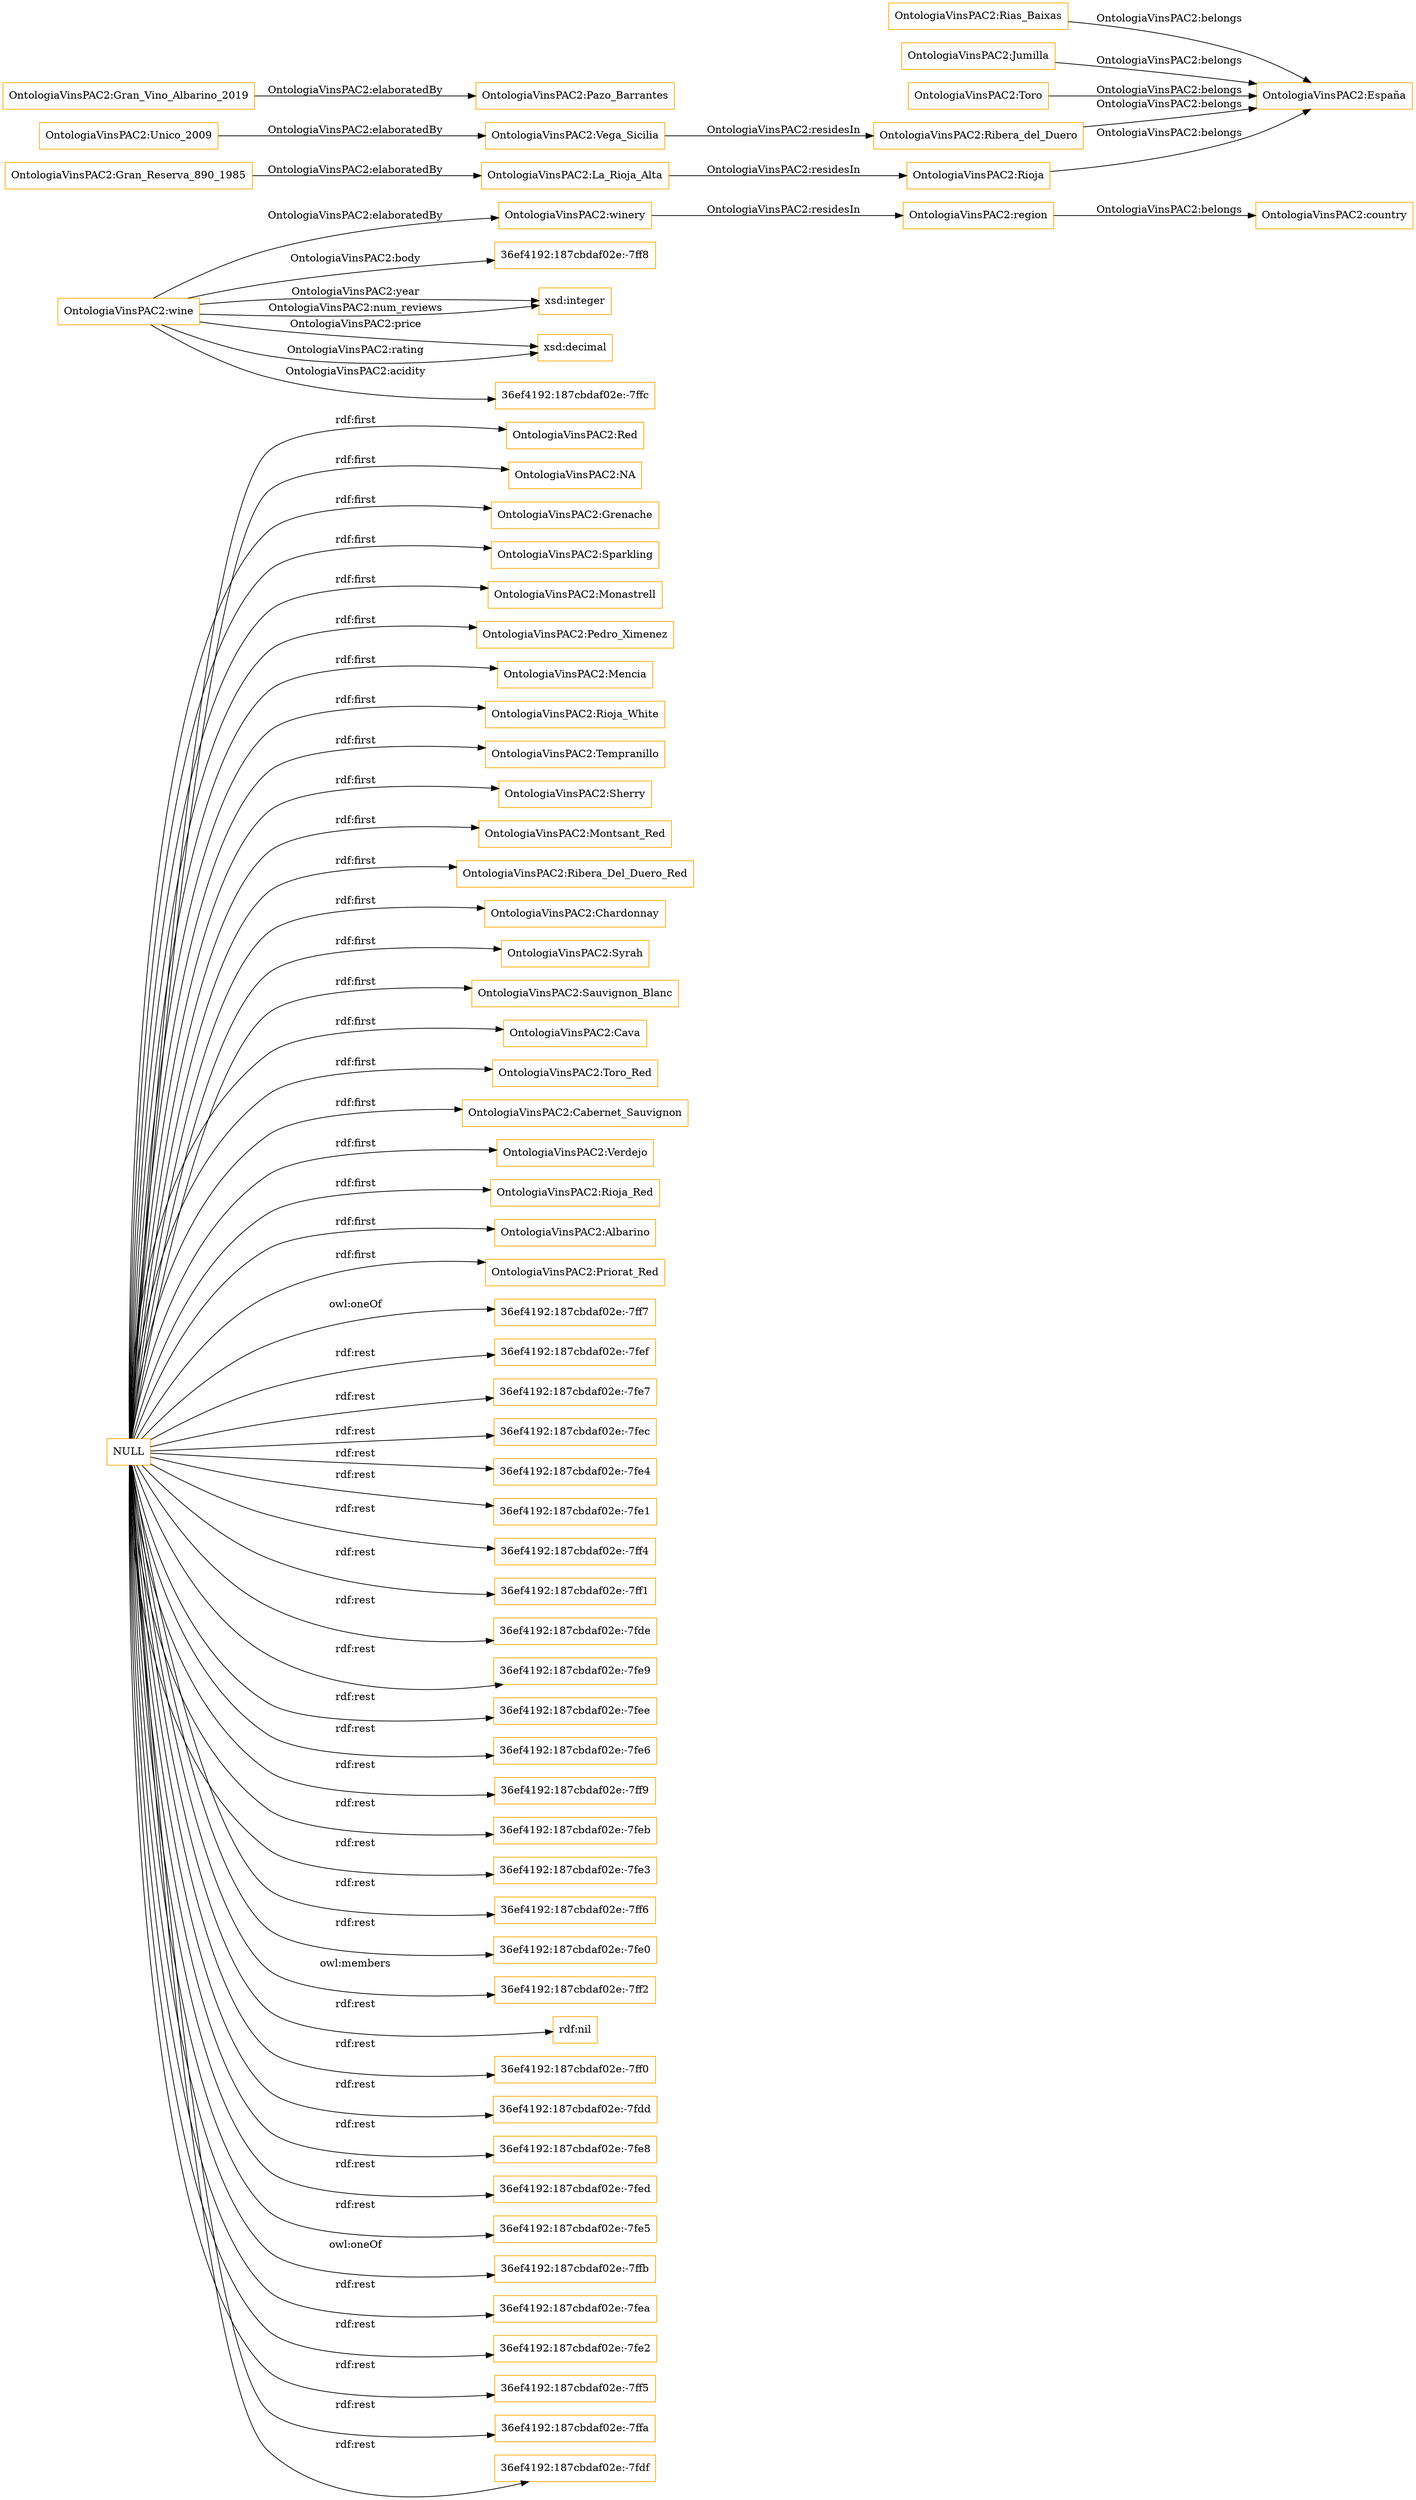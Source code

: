 digraph ar2dtool_diagram { 
rankdir=LR;
size="1501"
node [shape = rectangle, color="orange"]; "OntologiaVinsPAC2:Red" "OntologiaVinsPAC2:NA" "OntologiaVinsPAC2:Grenache" "OntologiaVinsPAC2:country" "OntologiaVinsPAC2:Sparkling" "OntologiaVinsPAC2:Monastrell" "OntologiaVinsPAC2:Pedro_Ximenez" "OntologiaVinsPAC2:Mencia" "OntologiaVinsPAC2:Rioja_White" "OntologiaVinsPAC2:Tempranillo" "OntologiaVinsPAC2:Sherry" "OntologiaVinsPAC2:Montsant_Red" "OntologiaVinsPAC2:Ribera_Del_Duero_Red" "OntologiaVinsPAC2:Chardonnay" "OntologiaVinsPAC2:Syrah" "OntologiaVinsPAC2:region" "OntologiaVinsPAC2:Sauvignon_Blanc" "OntologiaVinsPAC2:Cava" "OntologiaVinsPAC2:Toro_Red" "OntologiaVinsPAC2:Cabernet_Sauvignon" "OntologiaVinsPAC2:Verdejo" "OntologiaVinsPAC2:wine" "OntologiaVinsPAC2:Rioja_Red" "OntologiaVinsPAC2:Albarino" "OntologiaVinsPAC2:Priorat_Red" "OntologiaVinsPAC2:winery" ; /*classes style*/
	"NULL" -> "36ef4192:187cbdaf02e:-7ff7" [ label = "owl:oneOf" ];
	"NULL" -> "36ef4192:187cbdaf02e:-7fef" [ label = "rdf:rest" ];
	"NULL" -> "OntologiaVinsPAC2:Grenache" [ label = "rdf:first" ];
	"NULL" -> "36ef4192:187cbdaf02e:-7fe7" [ label = "rdf:rest" ];
	"NULL" -> "36ef4192:187cbdaf02e:-7fec" [ label = "rdf:rest" ];
	"NULL" -> "36ef4192:187cbdaf02e:-7fe4" [ label = "rdf:rest" ];
	"NULL" -> "OntologiaVinsPAC2:Cava" [ label = "rdf:first" ];
	"NULL" -> "36ef4192:187cbdaf02e:-7fe1" [ label = "rdf:rest" ];
	"NULL" -> "36ef4192:187cbdaf02e:-7ff4" [ label = "rdf:rest" ];
	"NULL" -> "OntologiaVinsPAC2:Verdejo" [ label = "rdf:first" ];
	"NULL" -> "36ef4192:187cbdaf02e:-7ff1" [ label = "rdf:rest" ];
	"NULL" -> "OntologiaVinsPAC2:Cabernet_Sauvignon" [ label = "rdf:first" ];
	"NULL" -> "36ef4192:187cbdaf02e:-7fde" [ label = "rdf:rest" ];
	"NULL" -> "OntologiaVinsPAC2:Albarino" [ label = "rdf:first" ];
	"NULL" -> "OntologiaVinsPAC2:Syrah" [ label = "rdf:first" ];
	"NULL" -> "36ef4192:187cbdaf02e:-7fe9" [ label = "rdf:rest" ];
	"NULL" -> "36ef4192:187cbdaf02e:-7fee" [ label = "rdf:rest" ];
	"NULL" -> "OntologiaVinsPAC2:Sauvignon_Blanc" [ label = "rdf:first" ];
	"NULL" -> "36ef4192:187cbdaf02e:-7fe6" [ label = "rdf:rest" ];
	"NULL" -> "OntologiaVinsPAC2:Toro_Red" [ label = "rdf:first" ];
	"NULL" -> "36ef4192:187cbdaf02e:-7ff9" [ label = "rdf:rest" ];
	"NULL" -> "36ef4192:187cbdaf02e:-7feb" [ label = "rdf:rest" ];
	"NULL" -> "36ef4192:187cbdaf02e:-7fe3" [ label = "rdf:rest" ];
	"NULL" -> "OntologiaVinsPAC2:Red" [ label = "rdf:first" ];
	"NULL" -> "36ef4192:187cbdaf02e:-7ff6" [ label = "rdf:rest" ];
	"NULL" -> "36ef4192:187cbdaf02e:-7fe0" [ label = "rdf:rest" ];
	"NULL" -> "36ef4192:187cbdaf02e:-7ff2" [ label = "owl:members" ];
	"NULL" -> "rdf:nil" [ label = "rdf:rest" ];
	"NULL" -> "OntologiaVinsPAC2:Chardonnay" [ label = "rdf:first" ];
	"NULL" -> "OntologiaVinsPAC2:Ribera_Del_Duero_Red" [ label = "rdf:first" ];
	"NULL" -> "36ef4192:187cbdaf02e:-7ff0" [ label = "rdf:rest" ];
	"NULL" -> "OntologiaVinsPAC2:Priorat_Red" [ label = "rdf:first" ];
	"NULL" -> "OntologiaVinsPAC2:Sparkling" [ label = "rdf:first" ];
	"NULL" -> "36ef4192:187cbdaf02e:-7fdd" [ label = "rdf:rest" ];
	"NULL" -> "OntologiaVinsPAC2:Rioja_Red" [ label = "rdf:first" ];
	"NULL" -> "OntologiaVinsPAC2:Pedro_Ximenez" [ label = "rdf:first" ];
	"NULL" -> "OntologiaVinsPAC2:NA" [ label = "rdf:first" ];
	"NULL" -> "36ef4192:187cbdaf02e:-7fe8" [ label = "rdf:rest" ];
	"NULL" -> "OntologiaVinsPAC2:Montsant_Red" [ label = "rdf:first" ];
	"NULL" -> "36ef4192:187cbdaf02e:-7fed" [ label = "rdf:rest" ];
	"NULL" -> "36ef4192:187cbdaf02e:-7fe5" [ label = "rdf:rest" ];
	"NULL" -> "36ef4192:187cbdaf02e:-7ffb" [ label = "owl:oneOf" ];
	"NULL" -> "36ef4192:187cbdaf02e:-7fea" [ label = "rdf:rest" ];
	"NULL" -> "36ef4192:187cbdaf02e:-7fe2" [ label = "rdf:rest" ];
	"NULL" -> "36ef4192:187cbdaf02e:-7ff5" [ label = "rdf:rest" ];
	"NULL" -> "36ef4192:187cbdaf02e:-7ffa" [ label = "rdf:rest" ];
	"NULL" -> "OntologiaVinsPAC2:Tempranillo" [ label = "rdf:first" ];
	"NULL" -> "36ef4192:187cbdaf02e:-7fdf" [ label = "rdf:rest" ];
	"NULL" -> "OntologiaVinsPAC2:Mencia" [ label = "rdf:first" ];
	"NULL" -> "OntologiaVinsPAC2:Rioja_White" [ label = "rdf:first" ];
	"NULL" -> "OntologiaVinsPAC2:Monastrell" [ label = "rdf:first" ];
	"NULL" -> "OntologiaVinsPAC2:Sherry" [ label = "rdf:first" ];
	"OntologiaVinsPAC2:La_Rioja_Alta" -> "OntologiaVinsPAC2:Rioja" [ label = "OntologiaVinsPAC2:residesIn" ];
	"OntologiaVinsPAC2:Rias_Baixas" -> "OntologiaVinsPAC2:España" [ label = "OntologiaVinsPAC2:belongs" ];
	"OntologiaVinsPAC2:Rioja" -> "OntologiaVinsPAC2:España" [ label = "OntologiaVinsPAC2:belongs" ];
	"OntologiaVinsPAC2:Unico_2009" -> "OntologiaVinsPAC2:Vega_Sicilia" [ label = "OntologiaVinsPAC2:elaboratedBy" ];
	"OntologiaVinsPAC2:Jumilla" -> "OntologiaVinsPAC2:España" [ label = "OntologiaVinsPAC2:belongs" ];
	"OntologiaVinsPAC2:Toro" -> "OntologiaVinsPAC2:España" [ label = "OntologiaVinsPAC2:belongs" ];
	"OntologiaVinsPAC2:Ribera_del_Duero" -> "OntologiaVinsPAC2:España" [ label = "OntologiaVinsPAC2:belongs" ];
	"OntologiaVinsPAC2:Gran_Vino_Albarino_2019" -> "OntologiaVinsPAC2:Pazo_Barrantes" [ label = "OntologiaVinsPAC2:elaboratedBy" ];
	"OntologiaVinsPAC2:Vega_Sicilia" -> "OntologiaVinsPAC2:Ribera_del_Duero" [ label = "OntologiaVinsPAC2:residesIn" ];
	"OntologiaVinsPAC2:Gran_Reserva_890_1985" -> "OntologiaVinsPAC2:La_Rioja_Alta" [ label = "OntologiaVinsPAC2:elaboratedBy" ];
	"OntologiaVinsPAC2:wine" -> "36ef4192:187cbdaf02e:-7ff8" [ label = "OntologiaVinsPAC2:body" ];
	"OntologiaVinsPAC2:wine" -> "xsd:integer" [ label = "OntologiaVinsPAC2:year" ];
	"OntologiaVinsPAC2:wine" -> "xsd:decimal" [ label = "OntologiaVinsPAC2:price" ];
	"OntologiaVinsPAC2:wine" -> "xsd:decimal" [ label = "OntologiaVinsPAC2:rating" ];
	"OntologiaVinsPAC2:wine" -> "36ef4192:187cbdaf02e:-7ffc" [ label = "OntologiaVinsPAC2:acidity" ];
	"OntologiaVinsPAC2:region" -> "OntologiaVinsPAC2:country" [ label = "OntologiaVinsPAC2:belongs" ];
	"OntologiaVinsPAC2:wine" -> "OntologiaVinsPAC2:winery" [ label = "OntologiaVinsPAC2:elaboratedBy" ];
	"OntologiaVinsPAC2:winery" -> "OntologiaVinsPAC2:region" [ label = "OntologiaVinsPAC2:residesIn" ];
	"OntologiaVinsPAC2:wine" -> "xsd:integer" [ label = "OntologiaVinsPAC2:num_reviews" ];

}
